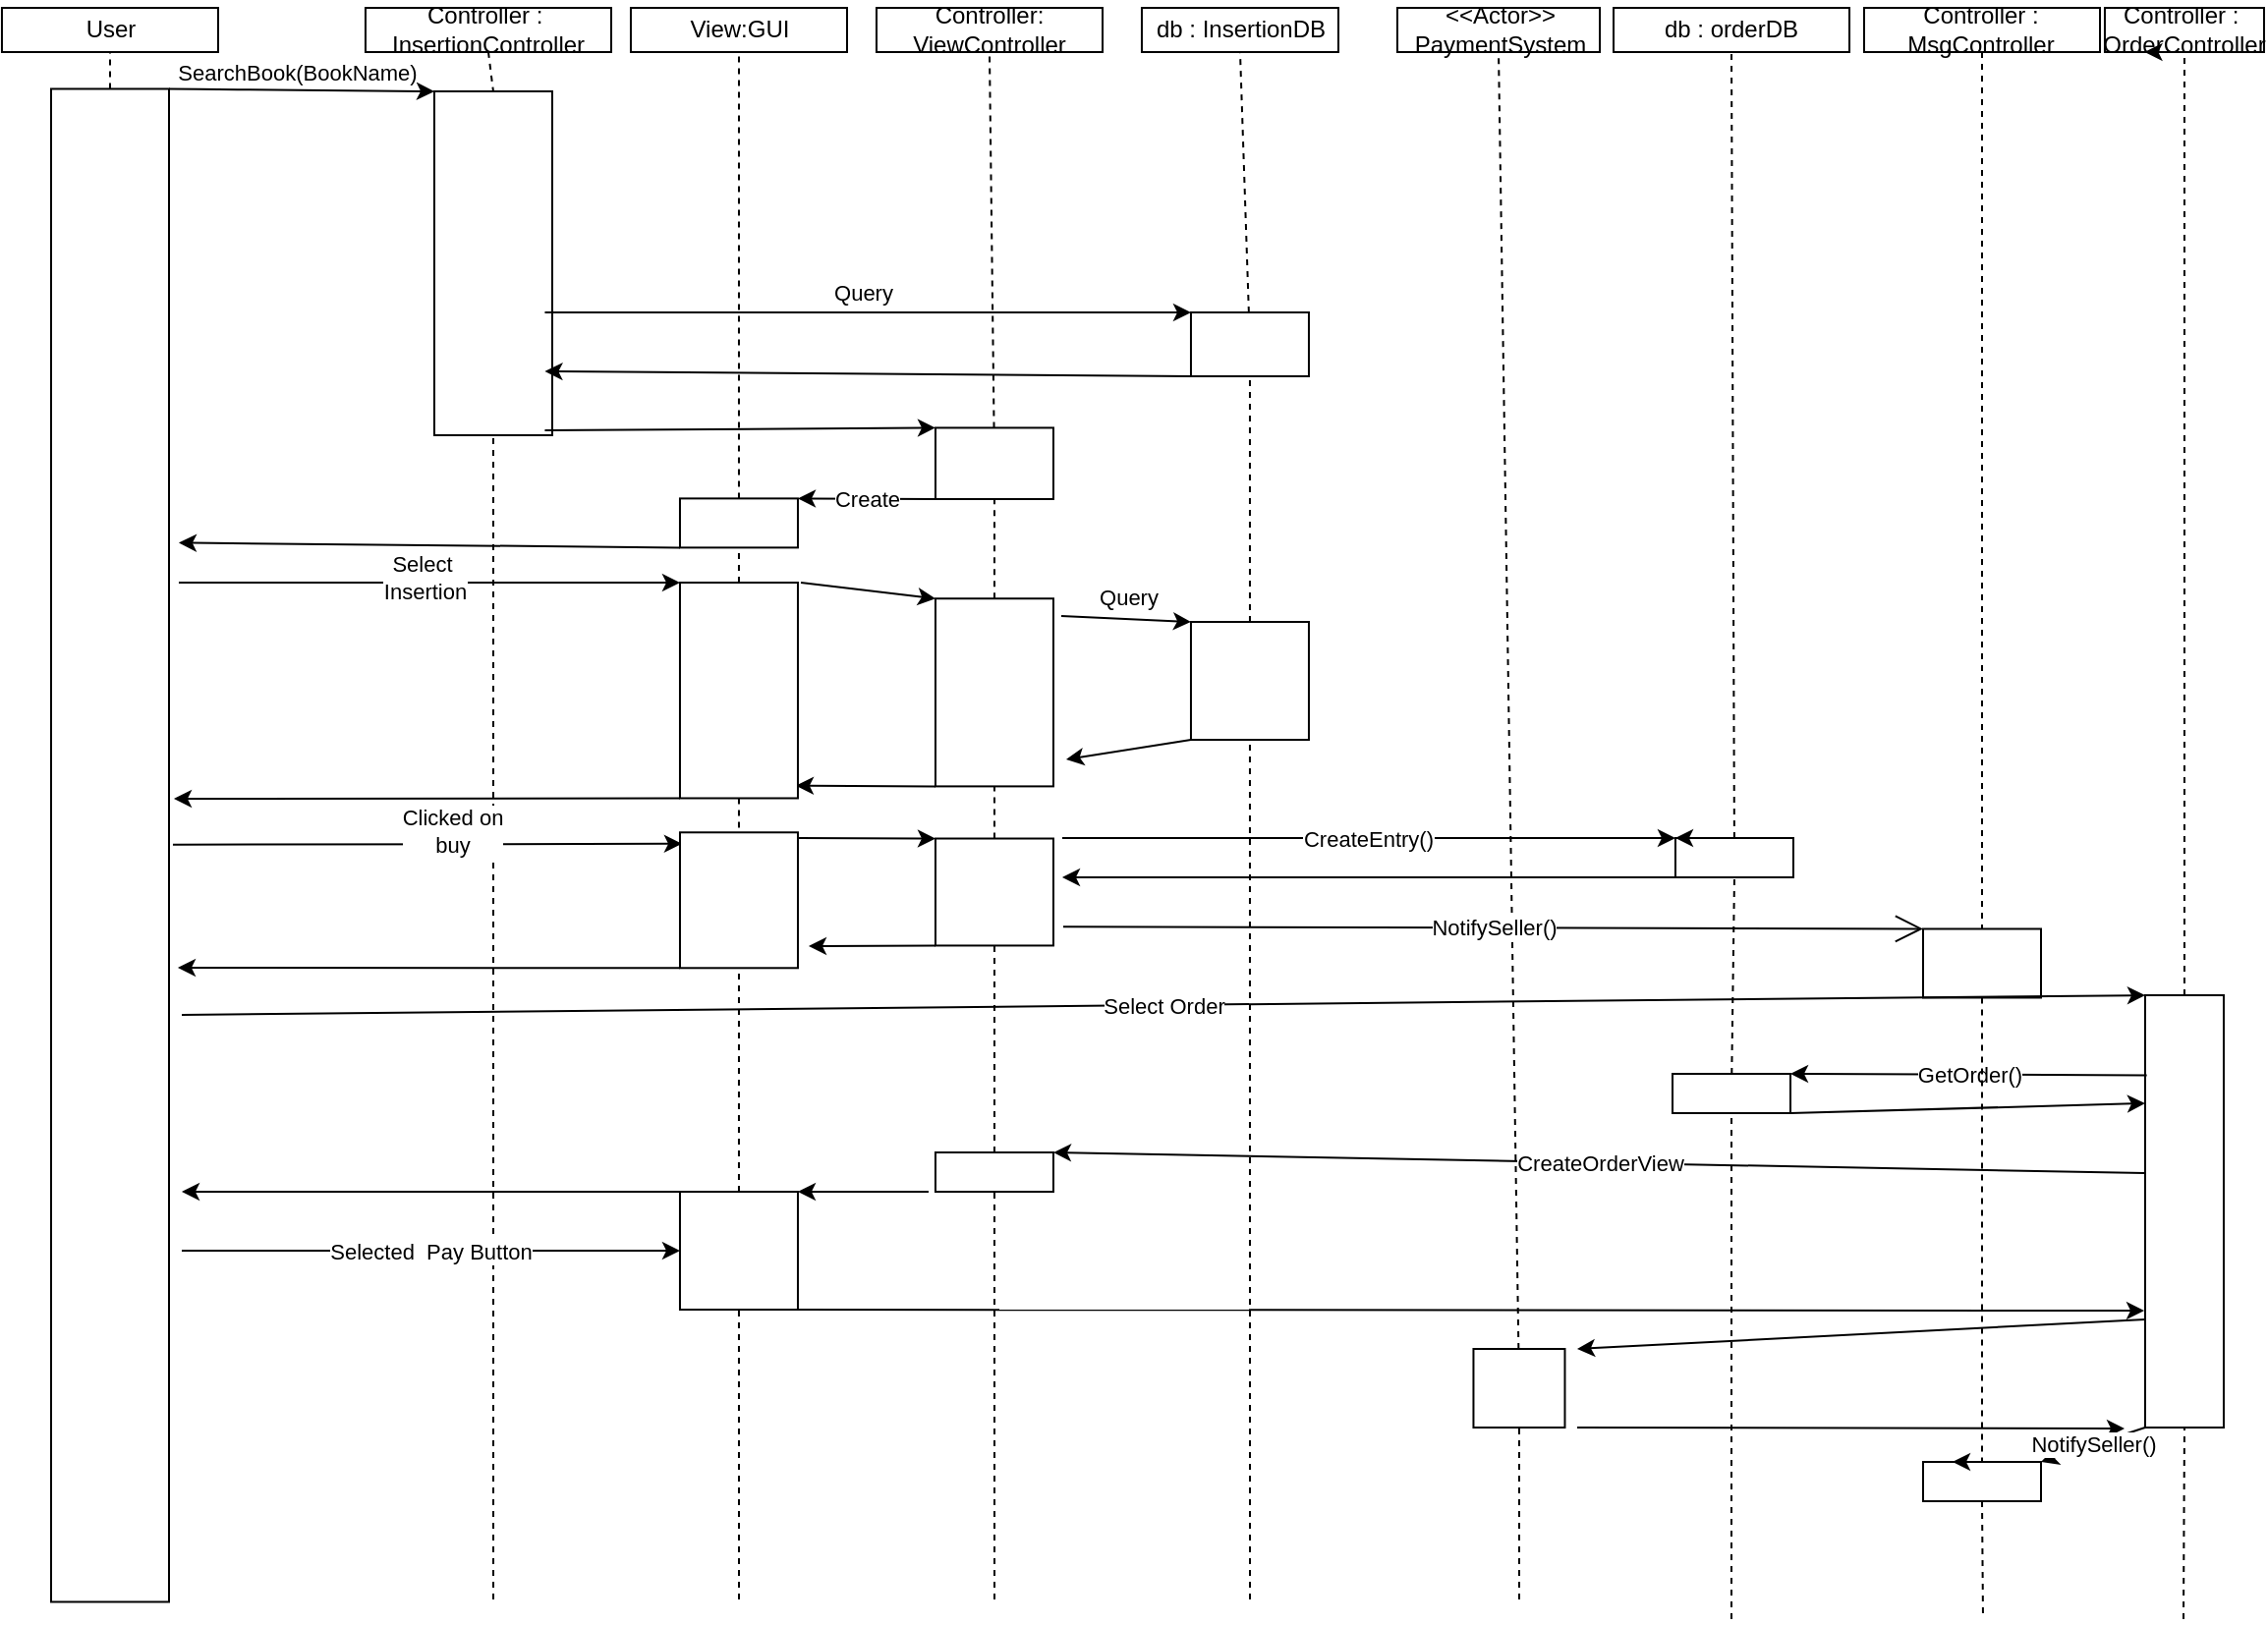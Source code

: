 <mxfile version="12.5.3" type="device"><diagram id="NzyDrp2-ufgj0OINIIOq" name="Page-1"><mxGraphModel dx="1671" dy="413" grid="1" gridSize="10" guides="1" tooltips="1" connect="1" arrows="1" fold="1" page="1" pageScale="1" pageWidth="1169" pageHeight="827" math="0" shadow="0"><root><mxCell id="0"/><mxCell id="1" parent="0"/><mxCell id="ZkQKM3nxn7dGzOPm3OIn-1" value="User" style="html=1;" parent="1" vertex="1"><mxGeometry x="9.98" y="830" width="110.02" height="22.5" as="geometry"/></mxCell><mxCell id="ZkQKM3nxn7dGzOPm3OIn-2" value="Controller :&amp;nbsp;&lt;br&gt;InsertionController" style="html=1;" parent="1" vertex="1"><mxGeometry x="194.98" y="830" width="125.02" height="22.5" as="geometry"/></mxCell><mxCell id="ZkQKM3nxn7dGzOPm3OIn-3" value="View:GUI" style="html=1;" parent="1" vertex="1"><mxGeometry x="329.98" y="830" width="110.02" height="22.5" as="geometry"/></mxCell><mxCell id="ZkQKM3nxn7dGzOPm3OIn-4" value="db : InsertionDB" style="html=1;" parent="1" vertex="1"><mxGeometry x="589.98" y="830" width="100.02" height="22.5" as="geometry"/></mxCell><mxCell id="ZkQKM3nxn7dGzOPm3OIn-5" value="&amp;lt;&amp;lt;Actor&amp;gt;&amp;gt;&lt;br&gt;PaymentSystem" style="html=1;" parent="1" vertex="1"><mxGeometry x="720" y="830" width="103.02" height="22.5" as="geometry"/></mxCell><mxCell id="ZkQKM3nxn7dGzOPm3OIn-6" value="" style="endArrow=none;dashed=1;html=1;entryX=0.5;entryY=1;entryDx=0;entryDy=0;" parent="1" source="ZkQKM3nxn7dGzOPm3OIn-13" target="ZkQKM3nxn7dGzOPm3OIn-1" edge="1"><mxGeometry width="50" height="50" relative="1" as="geometry"><mxPoint x="64.98" y="1342.5" as="sourcePoint"/><mxPoint x="79.98" y="872.5" as="targetPoint"/></mxGeometry></mxCell><mxCell id="ZkQKM3nxn7dGzOPm3OIn-7" value="Controller:&lt;br&gt;ViewController" style="rounded=0;whiteSpace=wrap;html=1;" parent="1" vertex="1"><mxGeometry x="454.98" y="830" width="115.02" height="22.5" as="geometry"/></mxCell><mxCell id="ZkQKM3nxn7dGzOPm3OIn-8" value="" style="endArrow=none;dashed=1;html=1;entryX=0.5;entryY=1;entryDx=0;entryDy=0;exitX=1;exitY=0.5;exitDx=0;exitDy=0;" parent="1" source="ZkQKM3nxn7dGzOPm3OIn-51" target="ZkQKM3nxn7dGzOPm3OIn-3" edge="1"><mxGeometry width="50" height="50" relative="1" as="geometry"><mxPoint x="384.988" y="1076.265" as="sourcePoint"/><mxPoint x="139.98" y="1362.5" as="targetPoint"/></mxGeometry></mxCell><mxCell id="ZkQKM3nxn7dGzOPm3OIn-9" value="" style="endArrow=none;dashed=1;html=1;entryX=0.5;entryY=1;entryDx=0;entryDy=0;" parent="1" source="ZkQKM3nxn7dGzOPm3OIn-17" target="ZkQKM3nxn7dGzOPm3OIn-4" edge="1"><mxGeometry width="50" height="50" relative="1" as="geometry"><mxPoint x="644.98" y="1342.5" as="sourcePoint"/><mxPoint x="139.98" y="1362.5" as="targetPoint"/></mxGeometry></mxCell><mxCell id="ZkQKM3nxn7dGzOPm3OIn-10" value="" style="endArrow=none;dashed=1;html=1;entryX=0.5;entryY=1;entryDx=0;entryDy=0;" parent="1" source="ZkQKM3nxn7dGzOPm3OIn-85" target="ZkQKM3nxn7dGzOPm3OIn-5" edge="1"><mxGeometry width="50" height="50" relative="1" as="geometry"><mxPoint x="781.49" y="1652.5" as="sourcePoint"/><mxPoint x="146.98" y="1362.5" as="targetPoint"/></mxGeometry></mxCell><mxCell id="ZkQKM3nxn7dGzOPm3OIn-11" value="" style="rounded=0;whiteSpace=wrap;html=1;rotation=90;" parent="1" vertex="1"><mxGeometry x="172.48" y="930" width="175" height="60" as="geometry"/></mxCell><mxCell id="ZkQKM3nxn7dGzOPm3OIn-12" value="" style="endArrow=none;dashed=1;html=1;entryX=1;entryY=0.5;entryDx=0;entryDy=0;" parent="1" target="ZkQKM3nxn7dGzOPm3OIn-11" edge="1"><mxGeometry width="50" height="50" relative="1" as="geometry"><mxPoint x="260" y="1640" as="sourcePoint"/><mxPoint x="259.98" y="852.5" as="targetPoint"/></mxGeometry></mxCell><mxCell id="ZkQKM3nxn7dGzOPm3OIn-13" value="" style="rounded=0;whiteSpace=wrap;html=1;rotation=90;" parent="1" vertex="1"><mxGeometry x="-320" y="1226.24" width="770" height="60" as="geometry"/></mxCell><mxCell id="ZkQKM3nxn7dGzOPm3OIn-15" value="SearchBook(BookName)" style="endArrow=classic;html=1;exitX=0;exitY=0;exitDx=0;exitDy=0;entryX=0;entryY=1;entryDx=0;entryDy=0;" parent="1" source="ZkQKM3nxn7dGzOPm3OIn-13" target="ZkQKM3nxn7dGzOPm3OIn-11" edge="1"><mxGeometry x="-0.038" y="9" width="50" height="50" relative="1" as="geometry"><mxPoint x="19.98" y="1412.5" as="sourcePoint"/><mxPoint x="139.98" y="902.5" as="targetPoint"/><Array as="points"><mxPoint x="119.98" y="871.5"/></Array><mxPoint as="offset"/></mxGeometry></mxCell><mxCell id="ZkQKM3nxn7dGzOPm3OIn-16" value="Query" style="endArrow=classic;html=1;exitX=0.25;exitY=0;exitDx=0;exitDy=0;entryX=0;entryY=1;entryDx=0;entryDy=0;" parent="1" target="ZkQKM3nxn7dGzOPm3OIn-17" edge="1"><mxGeometry x="-0.015" y="10" width="50" height="50" relative="1" as="geometry"><mxPoint x="286.23" y="985" as="sourcePoint"/><mxPoint x="566.23" y="985" as="targetPoint"/><mxPoint as="offset"/></mxGeometry></mxCell><mxCell id="ZkQKM3nxn7dGzOPm3OIn-17" value="" style="rounded=0;whiteSpace=wrap;html=1;rotation=90;" parent="1" vertex="1"><mxGeometry x="628.73" y="971.25" width="32.5" height="60" as="geometry"/></mxCell><mxCell id="ZkQKM3nxn7dGzOPm3OIn-18" value="" style="endArrow=none;dashed=1;html=1;entryX=1;entryY=0.5;entryDx=0;entryDy=0;" parent="1" source="ZkQKM3nxn7dGzOPm3OIn-27" target="ZkQKM3nxn7dGzOPm3OIn-17" edge="1"><mxGeometry width="50" height="50" relative="1" as="geometry"><mxPoint x="644.98" y="1342.5" as="sourcePoint"/><mxPoint x="644.98" y="852.5" as="targetPoint"/></mxGeometry></mxCell><mxCell id="ZkQKM3nxn7dGzOPm3OIn-19" value="" style="endArrow=classic;html=1;exitX=1;exitY=1;exitDx=0;exitDy=0;entryX=0.5;entryY=0;entryDx=0;entryDy=0;" parent="1" source="ZkQKM3nxn7dGzOPm3OIn-17" edge="1"><mxGeometry width="50" height="50" relative="1" as="geometry"><mxPoint x="16.23" y="1495" as="sourcePoint"/><mxPoint x="286.23" y="1015" as="targetPoint"/></mxGeometry></mxCell><mxCell id="ZkQKM3nxn7dGzOPm3OIn-20" value="" style="endArrow=classic;html=1;exitX=0.75;exitY=0;exitDx=0;exitDy=0;entryX=0;entryY=1;entryDx=0;entryDy=0;" parent="1" target="ZkQKM3nxn7dGzOPm3OIn-48" edge="1"><mxGeometry x="-0.077" y="10" width="50" height="50" relative="1" as="geometry"><mxPoint x="286.23" y="1045" as="sourcePoint"/><mxPoint x="326.23" y="1045" as="targetPoint"/><Array as="points"/><mxPoint as="offset"/></mxGeometry></mxCell><mxCell id="ZkQKM3nxn7dGzOPm3OIn-21" value="" style="endArrow=none;dashed=1;html=1;entryX=1;entryY=0.5;entryDx=0;entryDy=0;" parent="1" source="ZkQKM3nxn7dGzOPm3OIn-78" target="ZkQKM3nxn7dGzOPm3OIn-56" edge="1"><mxGeometry width="50" height="50" relative="1" as="geometry"><mxPoint x="384.98" y="1652.5" as="sourcePoint"/><mxPoint x="384.995" y="1437.555" as="targetPoint"/></mxGeometry></mxCell><mxCell id="ZkQKM3nxn7dGzOPm3OIn-22" value="" style="endArrow=none;dashed=1;html=1;entryX=0;entryY=0.5;entryDx=0;entryDy=0;exitX=0.5;exitY=1;exitDx=0;exitDy=0;" parent="1" source="ZkQKM3nxn7dGzOPm3OIn-2" target="ZkQKM3nxn7dGzOPm3OIn-11" edge="1"><mxGeometry width="50" height="50" relative="1" as="geometry"><mxPoint x="19.98" y="1412.5" as="sourcePoint"/><mxPoint x="69.98" y="1362.5" as="targetPoint"/></mxGeometry></mxCell><mxCell id="ZkQKM3nxn7dGzOPm3OIn-23" value="" style="endArrow=none;dashed=1;html=1;entryX=0.5;entryY=1;entryDx=0;entryDy=0;" parent="1" source="ZkQKM3nxn7dGzOPm3OIn-48" target="ZkQKM3nxn7dGzOPm3OIn-7" edge="1"><mxGeometry width="50" height="50" relative="1" as="geometry"><mxPoint x="514.98" y="1342.5" as="sourcePoint"/><mxPoint x="69.98" y="1362.5" as="targetPoint"/></mxGeometry></mxCell><mxCell id="ZkQKM3nxn7dGzOPm3OIn-24" value="Select&amp;nbsp;&lt;br&gt;Insertion" style="endArrow=classic;html=1;entryX=1;entryY=0;entryDx=0;entryDy=0;" parent="1" target="ZkQKM3nxn7dGzOPm3OIn-53" edge="1"><mxGeometry x="-0.02" y="2" width="50" height="50" relative="1" as="geometry"><mxPoint x="99.98" y="1122.5" as="sourcePoint"/><mxPoint x="349.98" y="1124.5" as="targetPoint"/><mxPoint as="offset"/></mxGeometry></mxCell><mxCell id="ZkQKM3nxn7dGzOPm3OIn-25" value="" style="rounded=0;whiteSpace=wrap;html=1;rotation=90;" parent="1" vertex="1"><mxGeometry x="467.2" y="1148.41" width="95.57" height="60" as="geometry"/></mxCell><mxCell id="ZkQKM3nxn7dGzOPm3OIn-26" value="" style="endArrow=none;dashed=1;html=1;entryX=1;entryY=0.5;entryDx=0;entryDy=0;" parent="1" source="ZkQKM3nxn7dGzOPm3OIn-38" target="ZkQKM3nxn7dGzOPm3OIn-25" edge="1"><mxGeometry width="50" height="50" relative="1" as="geometry"><mxPoint x="514.98" y="1502.5" as="sourcePoint"/><mxPoint x="514.98" y="852.5" as="targetPoint"/></mxGeometry></mxCell><mxCell id="ZkQKM3nxn7dGzOPm3OIn-27" value="" style="rounded=0;whiteSpace=wrap;html=1;" parent="1" vertex="1"><mxGeometry x="614.98" y="1142.5" width="60" height="60" as="geometry"/></mxCell><mxCell id="ZkQKM3nxn7dGzOPm3OIn-28" value="" style="endArrow=none;dashed=1;html=1;entryX=0.5;entryY=1;entryDx=0;entryDy=0;" parent="1" target="ZkQKM3nxn7dGzOPm3OIn-27" edge="1"><mxGeometry width="50" height="50" relative="1" as="geometry"><mxPoint x="645" y="1640" as="sourcePoint"/><mxPoint x="644.98" y="1017.5" as="targetPoint"/></mxGeometry></mxCell><mxCell id="ZkQKM3nxn7dGzOPm3OIn-29" value="Query" style="endArrow=classic;html=1;exitX=0.093;exitY=-0.067;exitDx=0;exitDy=0;entryX=0;entryY=0;entryDx=0;entryDy=0;exitPerimeter=0;" parent="1" source="ZkQKM3nxn7dGzOPm3OIn-25" target="ZkQKM3nxn7dGzOPm3OIn-27" edge="1"><mxGeometry x="0.007" y="11" width="50" height="50" relative="1" as="geometry"><mxPoint x="19.98" y="1412.5" as="sourcePoint"/><mxPoint x="69.98" y="1362.5" as="targetPoint"/><mxPoint as="offset"/></mxGeometry></mxCell><mxCell id="ZkQKM3nxn7dGzOPm3OIn-30" value="" style="endArrow=classic;html=1;exitX=0;exitY=1;exitDx=0;exitDy=0;" parent="1" source="ZkQKM3nxn7dGzOPm3OIn-27" edge="1"><mxGeometry width="50" height="50" relative="1" as="geometry"><mxPoint x="19.98" y="1412.5" as="sourcePoint"/><mxPoint x="551.49" y="1212.5" as="targetPoint"/></mxGeometry></mxCell><mxCell id="ZkQKM3nxn7dGzOPm3OIn-31" value="" style="endArrow=classic;html=1;exitX=1;exitY=1;exitDx=0;exitDy=0;entryX=0.058;entryY=0.983;entryDx=0;entryDy=0;entryPerimeter=0;" parent="1" source="ZkQKM3nxn7dGzOPm3OIn-25" target="ZkQKM3nxn7dGzOPm3OIn-53" edge="1"><mxGeometry width="50" height="50" relative="1" as="geometry"><mxPoint x="19.98" y="1412.5" as="sourcePoint"/><mxPoint x="419.98" y="1268.5" as="targetPoint"/></mxGeometry></mxCell><mxCell id="ZkQKM3nxn7dGzOPm3OIn-34" value="Clicked on &lt;br&gt;buy" style="endArrow=classic;html=1;entryX=0.636;entryY=0.984;entryDx=0;entryDy=0;entryPerimeter=0;" parent="1" edge="1"><mxGeometry x="0.102" y="7" width="50" height="50" relative="1" as="geometry"><mxPoint x="96.98" y="1255.86" as="sourcePoint"/><mxPoint x="355.955" y="1255.405" as="targetPoint"/><mxPoint as="offset"/></mxGeometry></mxCell><mxCell id="ZkQKM3nxn7dGzOPm3OIn-35" value="" style="endArrow=classic;html=1;exitX=1;exitY=1;exitDx=0;exitDy=0;" parent="1" source="ZkQKM3nxn7dGzOPm3OIn-38" edge="1"><mxGeometry width="50" height="50" relative="1" as="geometry"><mxPoint x="479.98" y="1329.5" as="sourcePoint"/><mxPoint x="420.49" y="1307.5" as="targetPoint"/><Array as="points"/></mxGeometry></mxCell><mxCell id="ZkQKM3nxn7dGzOPm3OIn-36" value="db : orderDB" style="rounded=0;whiteSpace=wrap;html=1;" parent="1" vertex="1"><mxGeometry x="830" y="830" width="120.02" height="22.5" as="geometry"/></mxCell><mxCell id="ZkQKM3nxn7dGzOPm3OIn-37" value="" style="endArrow=none;dashed=1;html=1;entryX=0.5;entryY=1;entryDx=0;entryDy=0;" parent="1" source="ZkQKM3nxn7dGzOPm3OIn-43" target="ZkQKM3nxn7dGzOPm3OIn-36" edge="1"><mxGeometry width="50" height="50" relative="1" as="geometry"><mxPoint x="909.98" y="1502.5" as="sourcePoint"/><mxPoint x="69.98" y="1522.5" as="targetPoint"/></mxGeometry></mxCell><mxCell id="ZkQKM3nxn7dGzOPm3OIn-38" value="" style="rounded=0;whiteSpace=wrap;html=1;rotation=90;" parent="1" vertex="1"><mxGeometry x="487.75" y="1249.99" width="54.47" height="60" as="geometry"/></mxCell><mxCell id="ZkQKM3nxn7dGzOPm3OIn-39" value="" style="endArrow=none;dashed=1;html=1;entryX=1;entryY=0.5;entryDx=0;entryDy=0;" parent="1" source="ZkQKM3nxn7dGzOPm3OIn-74" target="ZkQKM3nxn7dGzOPm3OIn-38" edge="1"><mxGeometry width="50" height="50" relative="1" as="geometry"><mxPoint x="514.98" y="1652.5" as="sourcePoint"/><mxPoint x="514.985" y="1268.755" as="targetPoint"/></mxGeometry></mxCell><mxCell id="ZkQKM3nxn7dGzOPm3OIn-43" value="" style="rounded=0;whiteSpace=wrap;html=1;rotation=90;" parent="1" vertex="1"><mxGeometry x="881.49" y="1232.5" width="20" height="60" as="geometry"/></mxCell><mxCell id="ZkQKM3nxn7dGzOPm3OIn-44" value="" style="endArrow=none;dashed=1;html=1;entryX=1;entryY=0.5;entryDx=0;entryDy=0;" parent="1" target="ZkQKM3nxn7dGzOPm3OIn-43" edge="1" source="ZkQKM3nxn7dGzOPm3OIn-71"><mxGeometry width="50" height="50" relative="1" as="geometry"><mxPoint x="909.98" y="1652.5" as="sourcePoint"/><mxPoint x="909.98" y="852.5" as="targetPoint"/></mxGeometry></mxCell><mxCell id="ZkQKM3nxn7dGzOPm3OIn-45" value="CreateEntry()" style="endArrow=classic;html=1;entryX=0;entryY=1;entryDx=0;entryDy=0;" parent="1" target="ZkQKM3nxn7dGzOPm3OIn-43" edge="1"><mxGeometry width="50" height="50" relative="1" as="geometry"><mxPoint x="549.49" y="1252.5" as="sourcePoint"/><mxPoint x="69.98" y="1469.5" as="targetPoint"/><Array as="points"><mxPoint x="821.49" y="1252.5"/></Array></mxGeometry></mxCell><mxCell id="ZkQKM3nxn7dGzOPm3OIn-46" value="" style="endArrow=classic;html=1;exitX=1;exitY=1;exitDx=0;exitDy=0;" parent="1" source="ZkQKM3nxn7dGzOPm3OIn-43" edge="1"><mxGeometry width="50" height="50" relative="1" as="geometry"><mxPoint x="19.98" y="1519.5" as="sourcePoint"/><mxPoint x="549.49" y="1272.5" as="targetPoint"/></mxGeometry></mxCell><mxCell id="ZkQKM3nxn7dGzOPm3OIn-47" value="" style="endArrow=classic;html=1;entryX=0;entryY=1;entryDx=0;entryDy=0;" parent="1" target="ZkQKM3nxn7dGzOPm3OIn-38" edge="1"><mxGeometry width="50" height="50" relative="1" as="geometry"><mxPoint x="415.49" y="1252.5" as="sourcePoint"/><mxPoint x="69.98" y="1469.5" as="targetPoint"/></mxGeometry></mxCell><mxCell id="ZkQKM3nxn7dGzOPm3OIn-48" value="" style="rounded=0;whiteSpace=wrap;html=1;rotation=90;" parent="1" vertex="1"><mxGeometry x="496.86" y="1031.85" width="36.26" height="60" as="geometry"/></mxCell><mxCell id="ZkQKM3nxn7dGzOPm3OIn-49" value="" style="endArrow=none;dashed=1;html=1;entryX=1;entryY=0.5;entryDx=0;entryDy=0;" parent="1" source="ZkQKM3nxn7dGzOPm3OIn-25" target="ZkQKM3nxn7dGzOPm3OIn-48" edge="1"><mxGeometry width="50" height="50" relative="1" as="geometry"><mxPoint x="514.984" y="1130.625" as="sourcePoint"/><mxPoint x="514.98" y="852.5" as="targetPoint"/></mxGeometry></mxCell><mxCell id="ZkQKM3nxn7dGzOPm3OIn-50" value="Create" style="endArrow=classic;html=1;exitX=1;exitY=1;exitDx=0;exitDy=0;entryX=1;entryY=1;entryDx=0;entryDy=0;" parent="1" source="ZkQKM3nxn7dGzOPm3OIn-48" target="ZkQKM3nxn7dGzOPm3OIn-51" edge="1"><mxGeometry width="50" height="50" relative="1" as="geometry"><mxPoint x="19.98" y="1572.5" as="sourcePoint"/><mxPoint x="414.98" y="1076.5" as="targetPoint"/></mxGeometry></mxCell><mxCell id="ZkQKM3nxn7dGzOPm3OIn-51" value="" style="rounded=0;whiteSpace=wrap;html=1;rotation=-90;" parent="1" vertex="1"><mxGeometry x="372.48" y="1062.19" width="25" height="60" as="geometry"/></mxCell><mxCell id="ZkQKM3nxn7dGzOPm3OIn-52" value="" style="endArrow=classic;html=1;exitX=0;exitY=0;exitDx=0;exitDy=0;entryX=0.3;entryY=-0.083;entryDx=0;entryDy=0;entryPerimeter=0;" parent="1" source="ZkQKM3nxn7dGzOPm3OIn-51" target="ZkQKM3nxn7dGzOPm3OIn-13" edge="1"><mxGeometry width="50" height="50" relative="1" as="geometry"><mxPoint x="19.98" y="1572.5" as="sourcePoint"/><mxPoint x="69.98" y="1522.5" as="targetPoint"/></mxGeometry></mxCell><mxCell id="ZkQKM3nxn7dGzOPm3OIn-53" value="" style="rounded=0;whiteSpace=wrap;html=1;rotation=-90;" parent="1" vertex="1"><mxGeometry x="330.11" y="1147.37" width="109.74" height="60" as="geometry"/></mxCell><mxCell id="ZkQKM3nxn7dGzOPm3OIn-54" value="" style="endArrow=classic;html=1;entryX=0;entryY=1;entryDx=0;entryDy=0;" parent="1" target="ZkQKM3nxn7dGzOPm3OIn-25" edge="1"><mxGeometry width="50" height="50" relative="1" as="geometry"><mxPoint x="416.49" y="1122.5" as="sourcePoint"/><mxPoint x="69.98" y="1522.5" as="targetPoint"/></mxGeometry></mxCell><mxCell id="ZkQKM3nxn7dGzOPm3OIn-55" value="" style="endArrow=classic;html=1;exitX=0;exitY=0;exitDx=0;exitDy=0;" parent="1" source="ZkQKM3nxn7dGzOPm3OIn-53" edge="1"><mxGeometry width="50" height="50" relative="1" as="geometry"><mxPoint x="19.98" y="1572.5" as="sourcePoint"/><mxPoint x="97.49" y="1232.5" as="targetPoint"/></mxGeometry></mxCell><mxCell id="ZkQKM3nxn7dGzOPm3OIn-56" value="" style="rounded=0;whiteSpace=wrap;html=1;rotation=90;" parent="1" vertex="1"><mxGeometry x="350.48" y="1254.14" width="69.01" height="60" as="geometry"/></mxCell><mxCell id="ZkQKM3nxn7dGzOPm3OIn-57" value="" style="endArrow=none;dashed=1;html=1;entryX=0;entryY=0.5;entryDx=0;entryDy=0;exitX=0;exitY=0.5;exitDx=0;exitDy=0;" parent="1" source="ZkQKM3nxn7dGzOPm3OIn-53" target="ZkQKM3nxn7dGzOPm3OIn-56" edge="1"><mxGeometry width="50" height="50" relative="1" as="geometry"><mxPoint x="269.98" y="1562.5" as="sourcePoint"/><mxPoint x="319.98" y="1512.5" as="targetPoint"/></mxGeometry></mxCell><mxCell id="ZkQKM3nxn7dGzOPm3OIn-58" value="" style="endArrow=none;dashed=1;html=1;entryX=0;entryY=0.5;entryDx=0;entryDy=0;exitX=1;exitY=0.5;exitDx=0;exitDy=0;" parent="1" source="ZkQKM3nxn7dGzOPm3OIn-53" target="ZkQKM3nxn7dGzOPm3OIn-51" edge="1"><mxGeometry width="50" height="50" relative="1" as="geometry"><mxPoint x="19.98" y="1632.5" as="sourcePoint"/><mxPoint x="69.98" y="1582.5" as="targetPoint"/></mxGeometry></mxCell><mxCell id="ZkQKM3nxn7dGzOPm3OIn-59" value="" style="endArrow=classic;html=1;exitX=1;exitY=1;exitDx=0;exitDy=0;" parent="1" source="ZkQKM3nxn7dGzOPm3OIn-56" edge="1"><mxGeometry width="50" height="50" relative="1" as="geometry"><mxPoint x="19.98" y="1572.5" as="sourcePoint"/><mxPoint x="99.49" y="1318.5" as="targetPoint"/></mxGeometry></mxCell><mxCell id="ZkQKM3nxn7dGzOPm3OIn-60" value="Controller : MsgController" style="rounded=0;whiteSpace=wrap;html=1;" parent="1" vertex="1"><mxGeometry x="957.49" y="830" width="120.02" height="22.5" as="geometry"/></mxCell><mxCell id="ZkQKM3nxn7dGzOPm3OIn-61" value="" style="endArrow=none;dashed=1;html=1;exitX=0.5;exitY=1;exitDx=0;exitDy=0;" parent="1" source="ZkQKM3nxn7dGzOPm3OIn-89" edge="1"><mxGeometry width="50" height="50" relative="1" as="geometry"><mxPoint x="19.98" y="1572.5" as="sourcePoint"/><mxPoint x="1018" y="1650" as="targetPoint"/></mxGeometry></mxCell><mxCell id="ZkQKM3nxn7dGzOPm3OIn-62" value="" style="rounded=0;whiteSpace=wrap;html=1;rotation=90;" parent="1" vertex="1"><mxGeometry x="1000" y="1286.24" width="35" height="60" as="geometry"/></mxCell><mxCell id="ZkQKM3nxn7dGzOPm3OIn-63" value="" style="endArrow=none;dashed=1;html=1;exitX=0.5;exitY=1;exitDx=0;exitDy=0;" parent="1" source="ZkQKM3nxn7dGzOPm3OIn-60" target="ZkQKM3nxn7dGzOPm3OIn-62" edge="1"><mxGeometry width="50" height="50" relative="1" as="geometry"><mxPoint x="1049.98" y="852.5" as="sourcePoint"/><mxPoint x="1049.98" y="1502.5" as="targetPoint"/></mxGeometry></mxCell><mxCell id="ZkQKM3nxn7dGzOPm3OIn-64" value="NotifySeller()" style="endArrow=open;endFill=1;endSize=12;html=1;exitX=0.823;exitY=-0.083;exitDx=0;exitDy=0;exitPerimeter=0;entryX=0;entryY=1;entryDx=0;entryDy=0;" parent="1" source="ZkQKM3nxn7dGzOPm3OIn-38" target="ZkQKM3nxn7dGzOPm3OIn-62" edge="1"><mxGeometry width="160" relative="1" as="geometry"><mxPoint x="19.98" y="1469.5" as="sourcePoint"/><mxPoint x="179.98" y="1469.5" as="targetPoint"/></mxGeometry></mxCell><mxCell id="ZkQKM3nxn7dGzOPm3OIn-65" value="Controller :&amp;nbsp;&lt;br&gt;OrderController" style="rounded=0;whiteSpace=wrap;html=1;" parent="1" vertex="1"><mxGeometry x="1079.98" y="830" width="81" height="22.5" as="geometry"/></mxCell><mxCell id="ZkQKM3nxn7dGzOPm3OIn-66" value="" style="endArrow=none;dashed=1;html=1;entryX=0.5;entryY=1;entryDx=0;entryDy=0;" parent="1" source="ZkQKM3nxn7dGzOPm3OIn-68" target="ZkQKM3nxn7dGzOPm3OIn-65" edge="1"><mxGeometry width="50" height="50" relative="1" as="geometry"><mxPoint x="1181.49" y="1652.5" as="sourcePoint"/><mxPoint x="71.49" y="1672.5" as="targetPoint"/></mxGeometry></mxCell><mxCell id="ZkQKM3nxn7dGzOPm3OIn-69" value="Select Order" style="endArrow=classic;html=1;entryX=0;entryY=0;entryDx=0;entryDy=0;" parent="1" target="ZkQKM3nxn7dGzOPm3OIn-68" edge="1"><mxGeometry width="50" height="50" relative="1" as="geometry"><mxPoint x="101.49" y="1342.5" as="sourcePoint"/><mxPoint x="1161.49" y="1429.5" as="targetPoint"/></mxGeometry></mxCell><mxCell id="ZkQKM3nxn7dGzOPm3OIn-68" value="" style="rounded=0;whiteSpace=wrap;html=1;" parent="1" vertex="1"><mxGeometry x="1100.48" y="1332.5" width="40" height="220" as="geometry"/></mxCell><mxCell id="ZkQKM3nxn7dGzOPm3OIn-70" value="" style="endArrow=none;dashed=1;html=1;entryX=0.5;entryY=1;entryDx=0;entryDy=0;" parent="1" target="ZkQKM3nxn7dGzOPm3OIn-68" edge="1"><mxGeometry width="50" height="50" relative="1" as="geometry"><mxPoint x="1120" y="1650" as="sourcePoint"/><mxPoint x="1181.49" y="852.5" as="targetPoint"/></mxGeometry></mxCell><mxCell id="ZkQKM3nxn7dGzOPm3OIn-72" value="GetOrder()" style="endArrow=classic;html=1;entryX=1;entryY=0;entryDx=0;entryDy=0;exitX=0.021;exitY=0.185;exitDx=0;exitDy=0;exitPerimeter=0;" parent="1" target="ZkQKM3nxn7dGzOPm3OIn-71" edge="1" source="ZkQKM3nxn7dGzOPm3OIn-68"><mxGeometry width="50" height="50" relative="1" as="geometry"><mxPoint x="1130" y="1373" as="sourcePoint"/><mxPoint x="251.49" y="1672.5" as="targetPoint"/></mxGeometry></mxCell><mxCell id="ZkQKM3nxn7dGzOPm3OIn-74" value="" style="rounded=0;whiteSpace=wrap;html=1;" parent="1" vertex="1"><mxGeometry x="484.98" y="1412.5" width="60" height="20" as="geometry"/></mxCell><mxCell id="ZkQKM3nxn7dGzOPm3OIn-75" value="" style="endArrow=none;dashed=1;html=1;entryX=0.5;entryY=1;entryDx=0;entryDy=0;" parent="1" target="ZkQKM3nxn7dGzOPm3OIn-74" edge="1"><mxGeometry width="50" height="50" relative="1" as="geometry"><mxPoint x="515" y="1640" as="sourcePoint"/><mxPoint x="514.985" y="1307.225" as="targetPoint"/></mxGeometry></mxCell><mxCell id="ZkQKM3nxn7dGzOPm3OIn-76" value="CreateOrderView" style="endArrow=classic;html=1;entryX=1;entryY=0;entryDx=0;entryDy=0;" parent="1" target="ZkQKM3nxn7dGzOPm3OIn-74" edge="1"><mxGeometry width="50" height="50" relative="1" as="geometry"><mxPoint x="1100" y="1423" as="sourcePoint"/><mxPoint x="61.49" y="1672.5" as="targetPoint"/></mxGeometry></mxCell><mxCell id="ZkQKM3nxn7dGzOPm3OIn-77" value="" style="endArrow=classic;html=1;entryX=0;entryY=0.25;entryDx=0;entryDy=0;exitX=1;exitY=1;exitDx=0;exitDy=0;" parent="1" source="ZkQKM3nxn7dGzOPm3OIn-71" target="ZkQKM3nxn7dGzOPm3OIn-68" edge="1"><mxGeometry width="50" height="50" relative="1" as="geometry"><mxPoint x="11.49" y="1722.5" as="sourcePoint"/><mxPoint x="61.49" y="1672.5" as="targetPoint"/></mxGeometry></mxCell><mxCell id="ZkQKM3nxn7dGzOPm3OIn-78" value="" style="rounded=0;whiteSpace=wrap;html=1;" parent="1" vertex="1"><mxGeometry x="354.98" y="1432.5" width="60" height="60" as="geometry"/></mxCell><mxCell id="ZkQKM3nxn7dGzOPm3OIn-79" value="" style="endArrow=none;dashed=1;html=1;entryX=0.5;entryY=1;entryDx=0;entryDy=0;" parent="1" target="ZkQKM3nxn7dGzOPm3OIn-78" edge="1"><mxGeometry width="50" height="50" relative="1" as="geometry"><mxPoint x="385" y="1640" as="sourcePoint"/><mxPoint x="384.985" y="1318.645" as="targetPoint"/></mxGeometry></mxCell><mxCell id="ZkQKM3nxn7dGzOPm3OIn-80" value="" style="endArrow=classic;html=1;entryX=1;entryY=0;entryDx=0;entryDy=0;" parent="1" target="ZkQKM3nxn7dGzOPm3OIn-78" edge="1"><mxGeometry width="50" height="50" relative="1" as="geometry"><mxPoint x="481.49" y="1432.5" as="sourcePoint"/><mxPoint x="61.49" y="1672.5" as="targetPoint"/></mxGeometry></mxCell><mxCell id="ZkQKM3nxn7dGzOPm3OIn-81" value="" style="endArrow=classic;html=1;exitX=0;exitY=0;exitDx=0;exitDy=0;" parent="1" source="ZkQKM3nxn7dGzOPm3OIn-78" edge="1"><mxGeometry width="50" height="50" relative="1" as="geometry"><mxPoint x="11.49" y="1722.5" as="sourcePoint"/><mxPoint x="101.49" y="1432.5" as="targetPoint"/></mxGeometry></mxCell><mxCell id="ZkQKM3nxn7dGzOPm3OIn-83" value="Selected&amp;nbsp; Pay Button" style="endArrow=classic;html=1;entryX=0;entryY=0.5;entryDx=0;entryDy=0;" parent="1" target="ZkQKM3nxn7dGzOPm3OIn-78" edge="1"><mxGeometry width="50" height="50" relative="1" as="geometry"><mxPoint x="101.49" y="1462.5" as="sourcePoint"/><mxPoint x="61.49" y="1672.5" as="targetPoint"/></mxGeometry></mxCell><mxCell id="ZkQKM3nxn7dGzOPm3OIn-84" value="" style="endArrow=classic;html=1;exitX=1;exitY=1;exitDx=0;exitDy=0;" parent="1" source="ZkQKM3nxn7dGzOPm3OIn-78" edge="1"><mxGeometry width="50" height="50" relative="1" as="geometry"><mxPoint x="11.49" y="1722.5" as="sourcePoint"/><mxPoint x="1100" y="1493" as="targetPoint"/></mxGeometry></mxCell><mxCell id="ZkQKM3nxn7dGzOPm3OIn-85" value="" style="rounded=0;whiteSpace=wrap;html=1;" parent="1" vertex="1"><mxGeometry x="758.73" y="1512.5" width="46.51" height="40" as="geometry"/></mxCell><mxCell id="ZkQKM3nxn7dGzOPm3OIn-86" value="" style="endArrow=none;dashed=1;html=1;entryX=0.5;entryY=1;entryDx=0;entryDy=0;" parent="1" target="ZkQKM3nxn7dGzOPm3OIn-85" edge="1"><mxGeometry width="50" height="50" relative="1" as="geometry"><mxPoint x="782" y="1640" as="sourcePoint"/><mxPoint x="781.98" y="852.5" as="targetPoint"/></mxGeometry></mxCell><mxCell id="ZkQKM3nxn7dGzOPm3OIn-87" value="" style="endArrow=classic;html=1;exitX=0;exitY=0.75;exitDx=0;exitDy=0;" parent="1" source="ZkQKM3nxn7dGzOPm3OIn-68" edge="1"><mxGeometry width="50" height="50" relative="1" as="geometry"><mxPoint x="1130" y="1498" as="sourcePoint"/><mxPoint x="811.49" y="1512.5" as="targetPoint"/></mxGeometry></mxCell><mxCell id="ZkQKM3nxn7dGzOPm3OIn-88" value="" style="endArrow=classic;html=1;" parent="1" edge="1"><mxGeometry width="50" height="50" relative="1" as="geometry"><mxPoint x="811.49" y="1552.5" as="sourcePoint"/><mxPoint x="1090" y="1553" as="targetPoint"/></mxGeometry></mxCell><mxCell id="ZkQKM3nxn7dGzOPm3OIn-89" value="" style="rounded=0;whiteSpace=wrap;html=1;" parent="1" vertex="1"><mxGeometry x="987.5" y="1570" width="60" height="20" as="geometry"/></mxCell><mxCell id="ZkQKM3nxn7dGzOPm3OIn-90" value="" style="endArrow=none;dashed=1;html=1;exitX=1;exitY=0.5;exitDx=0;exitDy=0;" parent="1" source="ZkQKM3nxn7dGzOPm3OIn-62" target="ZkQKM3nxn7dGzOPm3OIn-89" edge="1"><mxGeometry width="50" height="50" relative="1" as="geometry"><mxPoint x="1049.98" y="1333.74" as="sourcePoint"/><mxPoint x="1049.98" y="1652.5" as="targetPoint"/></mxGeometry></mxCell><mxCell id="ZkQKM3nxn7dGzOPm3OIn-91" value="NotifySeller()" style="endArrow=classic;html=1;exitX=0;exitY=1;exitDx=0;exitDy=0;entryX=1;entryY=0;entryDx=0;entryDy=0;" parent="1" source="ZkQKM3nxn7dGzOPm3OIn-68" target="ZkQKM3nxn7dGzOPm3OIn-89" edge="1"><mxGeometry width="50" height="50" relative="1" as="geometry"><mxPoint x="31.49" y="1722.5" as="sourcePoint"/><mxPoint x="81.49" y="1672.5" as="targetPoint"/></mxGeometry></mxCell><mxCell id="AkwwhXJVymLrQNrJviJf-1" style="edgeStyle=orthogonalEdgeStyle;rounded=0;orthogonalLoop=1;jettySize=auto;html=1;exitX=0.5;exitY=1;exitDx=0;exitDy=0;entryX=0.25;entryY=1;entryDx=0;entryDy=0;" edge="1" parent="1" source="ZkQKM3nxn7dGzOPm3OIn-65" target="ZkQKM3nxn7dGzOPm3OIn-65"><mxGeometry relative="1" as="geometry"/></mxCell><mxCell id="AkwwhXJVymLrQNrJviJf-2" style="edgeStyle=orthogonalEdgeStyle;rounded=0;orthogonalLoop=1;jettySize=auto;html=1;exitX=0.75;exitY=0;exitDx=0;exitDy=0;entryX=0.25;entryY=0;entryDx=0;entryDy=0;" edge="1" parent="1" source="ZkQKM3nxn7dGzOPm3OIn-89" target="ZkQKM3nxn7dGzOPm3OIn-89"><mxGeometry relative="1" as="geometry"/></mxCell><mxCell id="AkwwhXJVymLrQNrJviJf-3" style="edgeStyle=orthogonalEdgeStyle;rounded=0;orthogonalLoop=1;jettySize=auto;html=1;exitX=0;exitY=0.75;exitDx=0;exitDy=0;entryX=0;entryY=1;entryDx=0;entryDy=0;" edge="1" parent="1" source="ZkQKM3nxn7dGzOPm3OIn-43" target="ZkQKM3nxn7dGzOPm3OIn-43"><mxGeometry relative="1" as="geometry"/></mxCell><mxCell id="ZkQKM3nxn7dGzOPm3OIn-71" value="" style="rounded=0;whiteSpace=wrap;html=1;" parent="1" vertex="1"><mxGeometry x="860.01" y="1372.5" width="60" height="20" as="geometry"/></mxCell><mxCell id="AkwwhXJVymLrQNrJviJf-4" value="" style="endArrow=none;dashed=1;html=1;entryX=0.5;entryY=1;entryDx=0;entryDy=0;" edge="1" parent="1" target="ZkQKM3nxn7dGzOPm3OIn-71"><mxGeometry width="50" height="50" relative="1" as="geometry"><mxPoint x="890" y="1650" as="sourcePoint"/><mxPoint x="891.49" y="1272.5" as="targetPoint"/></mxGeometry></mxCell></root></mxGraphModel></diagram></mxfile>